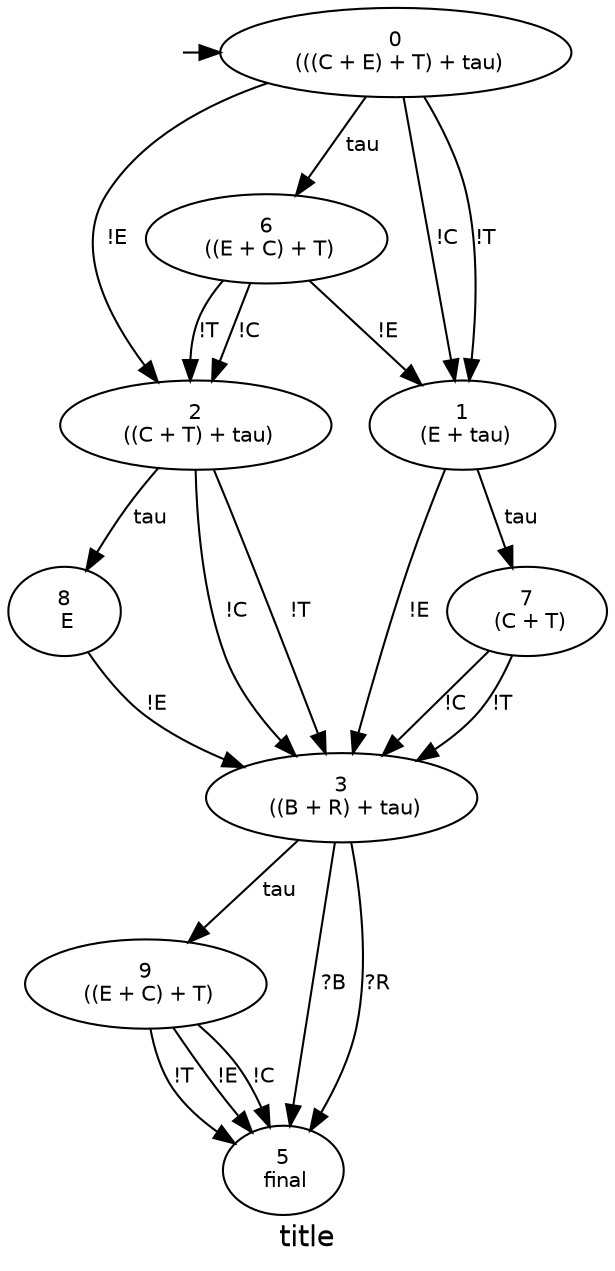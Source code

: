 digraph D {
graph [fontname="Helvetica", label="title"];
node [fontname="Helvetica" fontsize=10];
edge [fontname="Helvetica" fontsize=10];
  q_0 [label="" height="0.01" width="0.01" style="invis"];
  q_0 -> 0 [minlen="0.5"];
  0 [label="0\n (((C + E) + T) + tau)"]
  0 -> 6 [label=" tau"]
  0 -> 2 [label="!E"]
  0 -> 1 [label="!C"]
  0 -> 1 [label="!T"]
  1 [label="1\n (E + tau)"]
  1 -> 7 [label=" tau"]
  1 -> 3 [label="!E"]
  2 [label="2\n ((C + T) + tau)"]
  2 -> 8 [label=" tau"]
  2 -> 3 [label="!C"]
  2 -> 3 [label="!T"]
  3 [label="3\n ((B + R) + tau)"]
  3 -> 9 [label=" tau"]
  3 -> 5 [label="?B"]
  3 -> 5 [label="?R"]
  5 [label="5\n final"]
  6 [label="6\n ((E + C) + T)"]
  6 -> 1 [label="!E"]
  6 -> 2 [label="!C"]
  6 -> 2 [label="!T"]
  7 [label="7\n (C + T)"]
  7 -> 3 [label="!C"]
  7 -> 3 [label="!T"]
  8 [label="8\n E"]
  8 -> 3 [label="!E"]
  9 [label="9\n ((E + C) + T)"]
  9 -> 5 [label="!E"]
  9 -> 5 [label="!C"]
  9 -> 5 [label="!T"]
}
